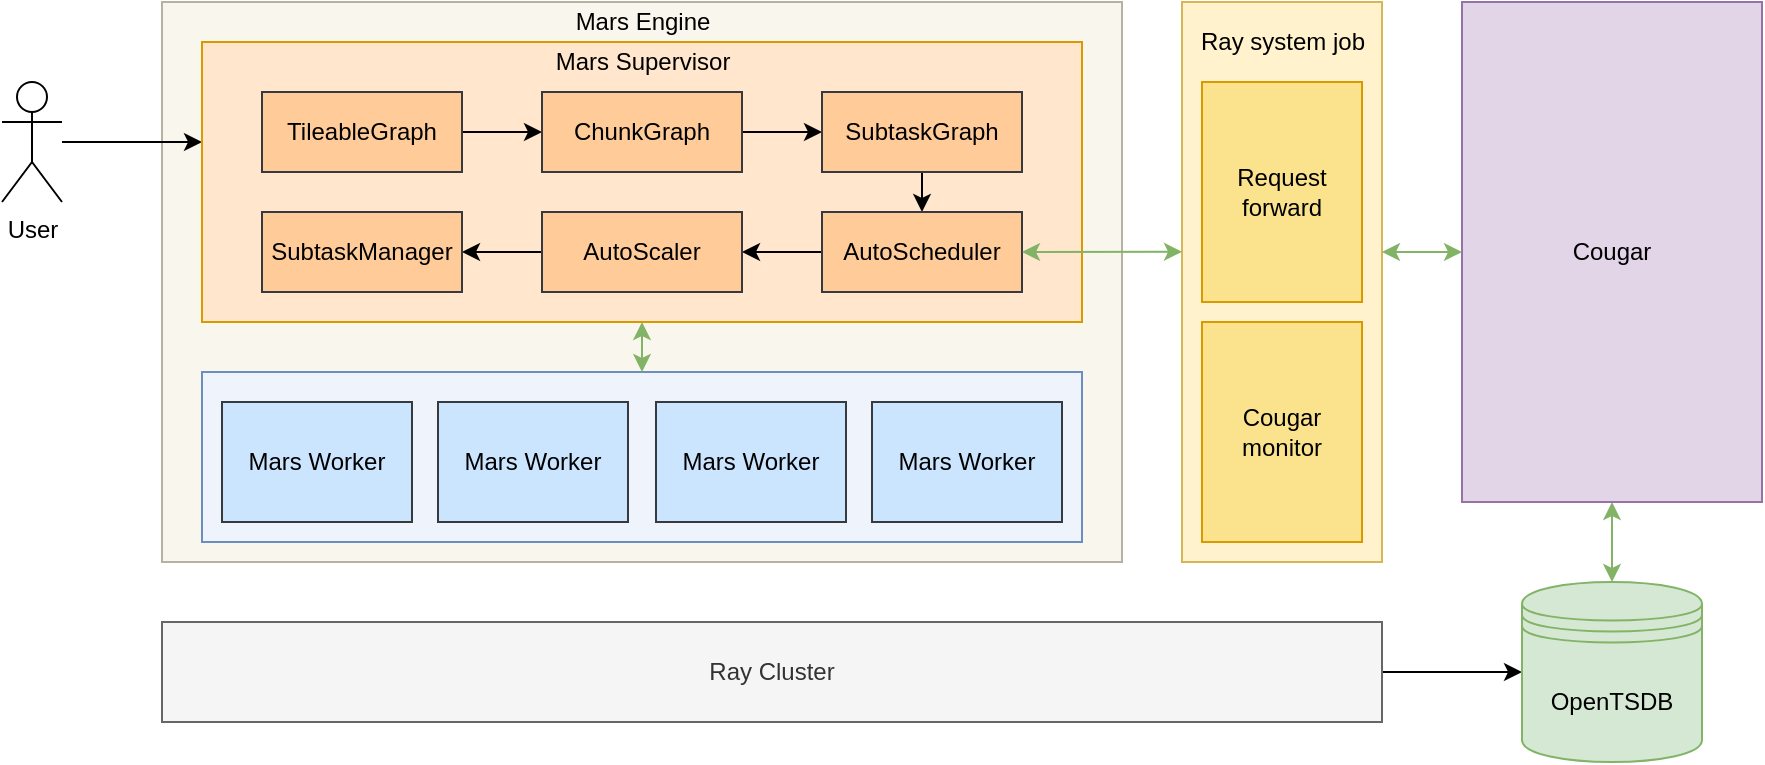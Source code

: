 <mxfile scale="10" border="0">
    <diagram id="MLnWVdtr8z2fJo6pY5qV" name="Page-1">
        <mxGraphModel dx="678" dy="680" grid="1" gridSize="10" guides="1" tooltips="1" connect="1" arrows="1" fold="1" page="1" pageScale="1" pageWidth="827" pageHeight="1169" math="0" shadow="0">
            <root>
                <mxCell id="0"/>
                <mxCell id="1" parent="0"/>
                <mxCell id="4" value="" style="rounded=0;whiteSpace=wrap;html=1;fillColor=#f9f7ed;strokeColor=#B5B2A3;" parent="1" vertex="1">
                    <mxGeometry x="160" y="200" width="480" height="280" as="geometry"/>
                </mxCell>
                <mxCell id="51" value="" style="rounded=0;whiteSpace=wrap;html=1;sketch=0;fillColor=#EFF3FC;strokeColor=#6c8ebf;" parent="1" vertex="1">
                    <mxGeometry x="180" y="385" width="440" height="85" as="geometry"/>
                </mxCell>
                <mxCell id="16" value="" style="edgeStyle=none;html=1;" parent="1" source="3" edge="1">
                    <mxGeometry relative="1" as="geometry">
                        <mxPoint x="180" y="270" as="targetPoint"/>
                    </mxGeometry>
                </mxCell>
                <mxCell id="3" value="User" style="shape=umlActor;verticalLabelPosition=bottom;verticalAlign=top;html=1;outlineConnect=0;" parent="1" vertex="1">
                    <mxGeometry x="80" y="240" width="30" height="60" as="geometry"/>
                </mxCell>
                <mxCell id="5" value="" style="rounded=0;whiteSpace=wrap;html=1;fillColor=#fff2cc;strokeColor=#d6b656;gradientColor=none;" parent="1" vertex="1">
                    <mxGeometry x="670" y="200" width="100" height="280" as="geometry"/>
                </mxCell>
                <mxCell id="50" value="" style="edgeStyle=none;sketch=0;html=1;startArrow=classic;startFill=1;fillColor=#d5e8d4;strokeColor=#82b366;" parent="1" source="6" target="20" edge="1">
                    <mxGeometry relative="1" as="geometry"/>
                </mxCell>
                <mxCell id="6" value="Cougar" style="rounded=0;whiteSpace=wrap;html=1;fillColor=#e1d5e7;strokeColor=#9673a6;" parent="1" vertex="1">
                    <mxGeometry x="810" y="200" width="150" height="250" as="geometry"/>
                </mxCell>
                <mxCell id="8" value="&lt;span&gt;Mars Worker&lt;/span&gt;" style="rounded=0;whiteSpace=wrap;html=1;fillColor=#cce5ff;strokeColor=#36393d;" parent="1" vertex="1">
                    <mxGeometry x="298" y="400" width="95" height="60" as="geometry"/>
                </mxCell>
                <mxCell id="9" value="Mars Worker" style="rounded=0;whiteSpace=wrap;html=1;fillColor=#cce5ff;strokeColor=#36393d;" parent="1" vertex="1">
                    <mxGeometry x="190" y="400" width="95" height="60" as="geometry"/>
                </mxCell>
                <mxCell id="56" value="" style="edgeStyle=none;sketch=0;html=1;startArrow=classic;startFill=1;entryX=0.5;entryY=0;entryDx=0;entryDy=0;fillColor=#d5e8d4;strokeColor=#82b366;" parent="1" source="10" target="51" edge="1">
                    <mxGeometry relative="1" as="geometry"/>
                </mxCell>
                <mxCell id="10" value="" style="rounded=0;whiteSpace=wrap;html=1;fillColor=#ffe6cc;strokeColor=#d79b00;" parent="1" vertex="1">
                    <mxGeometry x="180" y="220" width="440" height="140" as="geometry"/>
                </mxCell>
                <mxCell id="12" value="Mars Supervisor" style="text;html=1;align=center;verticalAlign=middle;resizable=0;points=[];autosize=1;" parent="1" vertex="1">
                    <mxGeometry x="350" y="220" width="100" height="20" as="geometry"/>
                </mxCell>
                <mxCell id="14" value="&lt;span&gt;Mars Worker&lt;/span&gt;" style="rounded=0;whiteSpace=wrap;html=1;fillColor=#cce5ff;strokeColor=#36393d;" parent="1" vertex="1">
                    <mxGeometry x="515" y="400" width="95" height="60" as="geometry"/>
                </mxCell>
                <mxCell id="15" value="&lt;b&gt;···&lt;/b&gt;" style="text;html=1;align=center;verticalAlign=middle;resizable=0;points=[];autosize=1;" parent="1" vertex="1">
                    <mxGeometry x="458" y="420" width="30" height="20" as="geometry"/>
                </mxCell>
                <mxCell id="49" value="" style="edgeStyle=none;sketch=0;html=1;startArrow=none;startFill=0;" parent="1" source="17" target="20" edge="1">
                    <mxGeometry relative="1" as="geometry"/>
                </mxCell>
                <mxCell id="17" value="Ray Cluster" style="rounded=0;whiteSpace=wrap;html=1;fillColor=#f5f5f5;fontColor=#333333;strokeColor=#666666;" parent="1" vertex="1">
                    <mxGeometry x="160" y="510" width="610" height="50" as="geometry"/>
                </mxCell>
                <mxCell id="20" value="OpenTSDB" style="shape=datastore;whiteSpace=wrap;html=1;rounded=0;fillColor=#d5e8d4;strokeColor=#82b366;" parent="1" vertex="1">
                    <mxGeometry x="840" y="490" width="90" height="90" as="geometry"/>
                </mxCell>
                <mxCell id="21" value="&lt;span&gt;Ray system job&lt;/span&gt;" style="text;html=1;align=center;verticalAlign=middle;resizable=0;points=[];autosize=1;" parent="1" vertex="1">
                    <mxGeometry x="670" y="210" width="100" height="20" as="geometry"/>
                </mxCell>
                <mxCell id="22" value="Request forward" style="rounded=0;whiteSpace=wrap;html=1;fillColor=#FBE38E;strokeColor=#d79b00;gradientColor=none;" parent="1" vertex="1">
                    <mxGeometry x="680" y="240" width="80" height="110" as="geometry"/>
                </mxCell>
                <mxCell id="23" value="Cougar monitor" style="rounded=0;whiteSpace=wrap;html=1;fillColor=#FBE38E;strokeColor=#d79b00;gradientColor=none;" parent="1" vertex="1">
                    <mxGeometry x="680" y="360" width="80" height="110" as="geometry"/>
                </mxCell>
                <mxCell id="30" value="" style="edgeStyle=none;html=1;" parent="1" source="24" target="29" edge="1">
                    <mxGeometry relative="1" as="geometry"/>
                </mxCell>
                <mxCell id="24" value="TileableGraph" style="rounded=0;whiteSpace=wrap;html=1;fillColor=#ffcc99;strokeColor=#36393d;" parent="1" vertex="1">
                    <mxGeometry x="210" y="245" width="100" height="40" as="geometry"/>
                </mxCell>
                <mxCell id="32" value="" style="edgeStyle=none;html=1;" parent="1" source="29" target="31" edge="1">
                    <mxGeometry relative="1" as="geometry"/>
                </mxCell>
                <mxCell id="29" value="ChunkGraph" style="rounded=0;whiteSpace=wrap;html=1;fillColor=#ffcc99;strokeColor=#36393d;" parent="1" vertex="1">
                    <mxGeometry x="350" y="245" width="100" height="40" as="geometry"/>
                </mxCell>
                <mxCell id="34" value="" style="edgeStyle=none;html=1;" parent="1" source="31" target="33" edge="1">
                    <mxGeometry relative="1" as="geometry"/>
                </mxCell>
                <mxCell id="31" value="SubtaskGraph" style="rounded=0;whiteSpace=wrap;html=1;fillColor=#ffcc99;strokeColor=#36393d;" parent="1" vertex="1">
                    <mxGeometry x="490" y="245" width="100" height="40" as="geometry"/>
                </mxCell>
                <mxCell id="37" value="" style="edgeStyle=none;html=1;" parent="1" source="33" target="36" edge="1">
                    <mxGeometry relative="1" as="geometry"/>
                </mxCell>
                <mxCell id="33" value="AutoScheduler" style="rounded=0;whiteSpace=wrap;html=1;fillColor=#ffcc99;strokeColor=#36393d;" parent="1" vertex="1">
                    <mxGeometry x="490" y="305" width="100" height="40" as="geometry"/>
                </mxCell>
                <mxCell id="39" value="" style="edgeStyle=none;html=1;" parent="1" source="36" target="38" edge="1">
                    <mxGeometry relative="1" as="geometry"/>
                </mxCell>
                <mxCell id="36" value="AutoScaler" style="rounded=0;whiteSpace=wrap;html=1;fillColor=#ffcc99;strokeColor=#36393d;" parent="1" vertex="1">
                    <mxGeometry x="350" y="305" width="100" height="40" as="geometry"/>
                </mxCell>
                <mxCell id="38" value="SubtaskManager" style="rounded=0;whiteSpace=wrap;html=1;fillColor=#ffcc99;strokeColor=#36393d;" parent="1" vertex="1">
                    <mxGeometry x="210" y="305" width="100" height="40" as="geometry"/>
                </mxCell>
                <mxCell id="47" value="" style="endArrow=classic;html=1;exitX=1;exitY=0.5;exitDx=0;exitDy=0;entryX=0;entryY=0.446;entryDx=0;entryDy=0;entryPerimeter=0;startArrow=classic;startFill=1;fillColor=#d5e8d4;strokeColor=#82b366;" parent="1" source="33" target="5" edge="1">
                    <mxGeometry width="50" height="50" relative="1" as="geometry">
                        <mxPoint x="490" y="380" as="sourcePoint"/>
                        <mxPoint x="540" y="330" as="targetPoint"/>
                    </mxGeometry>
                </mxCell>
                <mxCell id="48" value="" style="endArrow=classic;html=1;entryX=0;entryY=0.5;entryDx=0;entryDy=0;startArrow=classic;startFill=1;fillColor=#d5e8d4;strokeColor=#82b366;" parent="1" target="6" edge="1">
                    <mxGeometry width="50" height="50" relative="1" as="geometry">
                        <mxPoint x="770" y="325" as="sourcePoint"/>
                        <mxPoint x="680" y="334.88" as="targetPoint"/>
                    </mxGeometry>
                </mxCell>
                <mxCell id="54" value="&lt;span&gt;Mars Worker&lt;/span&gt;" style="rounded=0;whiteSpace=wrap;html=1;fillColor=#cce5ff;strokeColor=#36393d;" parent="1" vertex="1">
                    <mxGeometry x="407" y="400" width="95" height="60" as="geometry"/>
                </mxCell>
                <mxCell id="57" value="Mars Engine" style="text;html=1;align=center;verticalAlign=middle;resizable=0;points=[];autosize=1;strokeColor=none;fillColor=none;" vertex="1" parent="1">
                    <mxGeometry x="360" y="200" width="80" height="20" as="geometry"/>
                </mxCell>
            </root>
        </mxGraphModel>
    </diagram>
</mxfile>